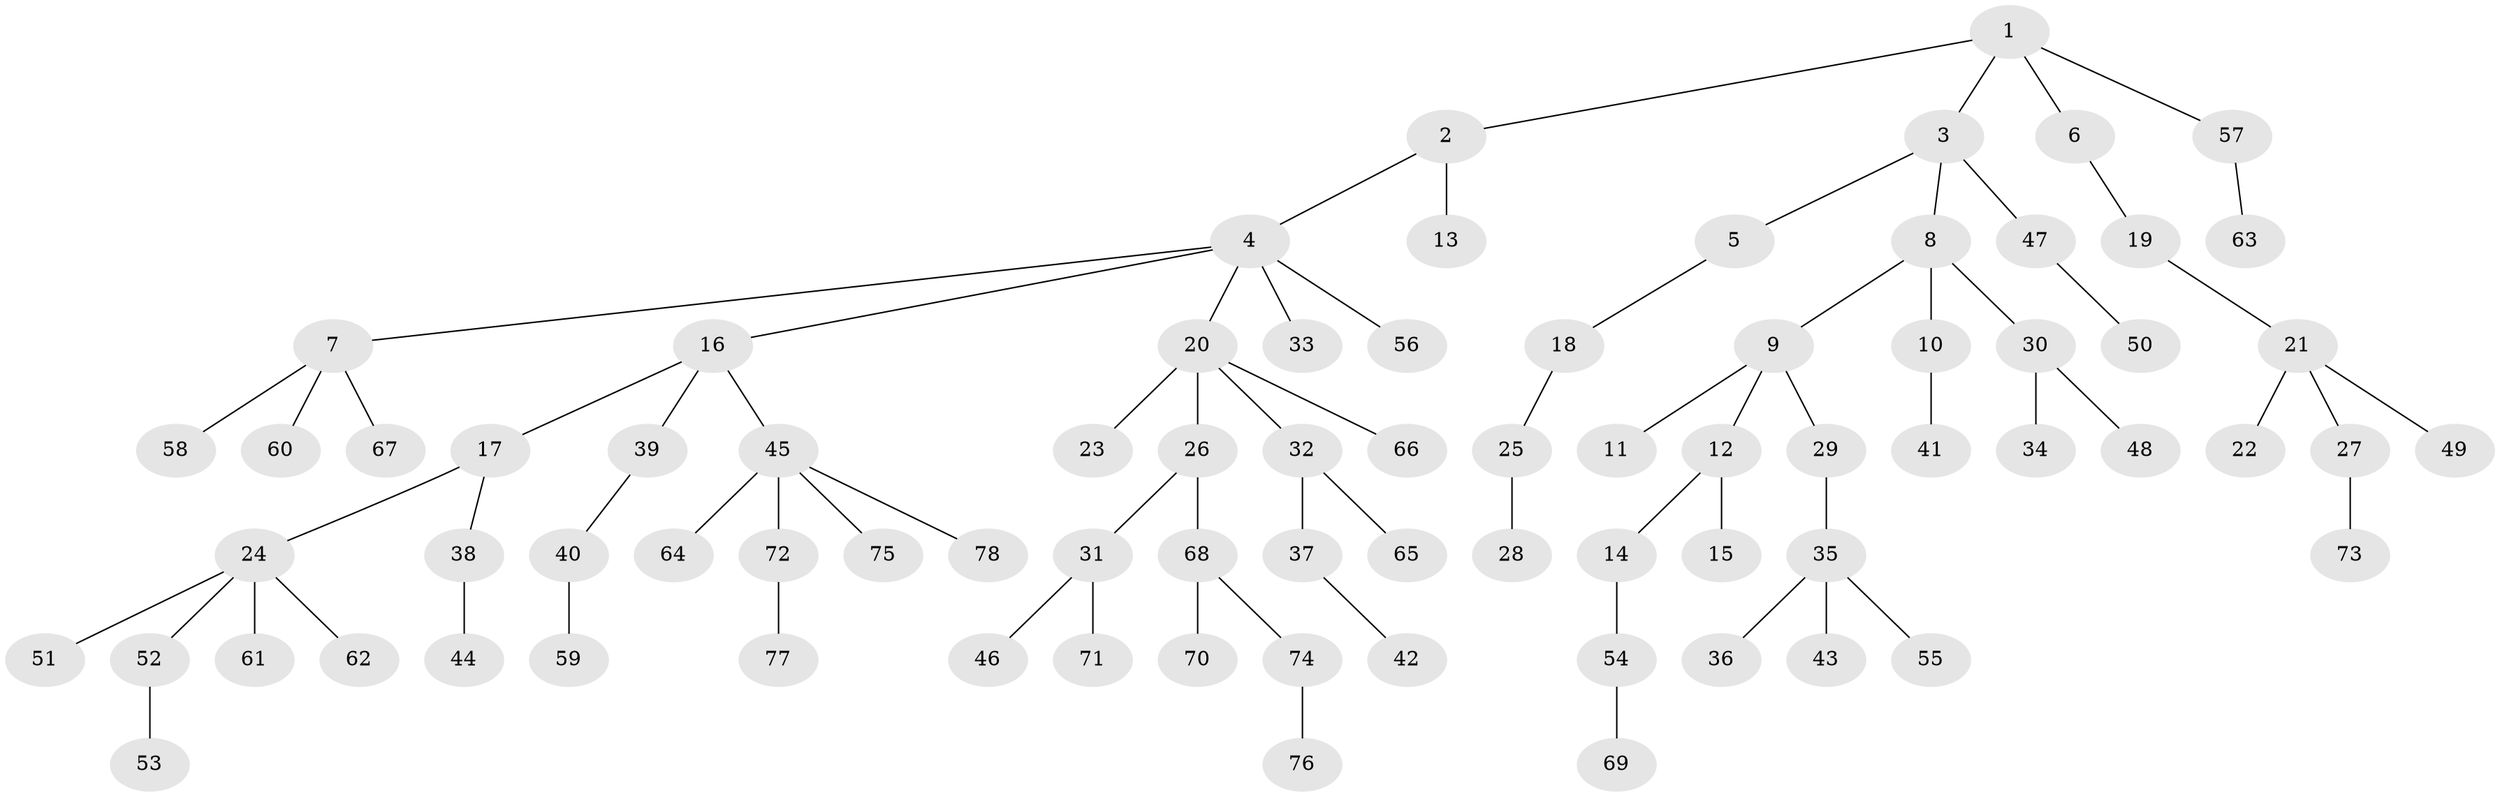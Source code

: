 // coarse degree distribution, {5: 0.018518518518518517, 4: 0.14814814814814814, 6: 0.037037037037037035, 2: 0.1111111111111111, 3: 0.07407407407407407, 1: 0.6111111111111112}
// Generated by graph-tools (version 1.1) at 2025/19/03/04/25 18:19:15]
// undirected, 78 vertices, 77 edges
graph export_dot {
graph [start="1"]
  node [color=gray90,style=filled];
  1;
  2;
  3;
  4;
  5;
  6;
  7;
  8;
  9;
  10;
  11;
  12;
  13;
  14;
  15;
  16;
  17;
  18;
  19;
  20;
  21;
  22;
  23;
  24;
  25;
  26;
  27;
  28;
  29;
  30;
  31;
  32;
  33;
  34;
  35;
  36;
  37;
  38;
  39;
  40;
  41;
  42;
  43;
  44;
  45;
  46;
  47;
  48;
  49;
  50;
  51;
  52;
  53;
  54;
  55;
  56;
  57;
  58;
  59;
  60;
  61;
  62;
  63;
  64;
  65;
  66;
  67;
  68;
  69;
  70;
  71;
  72;
  73;
  74;
  75;
  76;
  77;
  78;
  1 -- 2;
  1 -- 3;
  1 -- 6;
  1 -- 57;
  2 -- 4;
  2 -- 13;
  3 -- 5;
  3 -- 8;
  3 -- 47;
  4 -- 7;
  4 -- 16;
  4 -- 20;
  4 -- 33;
  4 -- 56;
  5 -- 18;
  6 -- 19;
  7 -- 58;
  7 -- 60;
  7 -- 67;
  8 -- 9;
  8 -- 10;
  8 -- 30;
  9 -- 11;
  9 -- 12;
  9 -- 29;
  10 -- 41;
  12 -- 14;
  12 -- 15;
  14 -- 54;
  16 -- 17;
  16 -- 39;
  16 -- 45;
  17 -- 24;
  17 -- 38;
  18 -- 25;
  19 -- 21;
  20 -- 23;
  20 -- 26;
  20 -- 32;
  20 -- 66;
  21 -- 22;
  21 -- 27;
  21 -- 49;
  24 -- 51;
  24 -- 52;
  24 -- 61;
  24 -- 62;
  25 -- 28;
  26 -- 31;
  26 -- 68;
  27 -- 73;
  29 -- 35;
  30 -- 34;
  30 -- 48;
  31 -- 46;
  31 -- 71;
  32 -- 37;
  32 -- 65;
  35 -- 36;
  35 -- 43;
  35 -- 55;
  37 -- 42;
  38 -- 44;
  39 -- 40;
  40 -- 59;
  45 -- 64;
  45 -- 72;
  45 -- 75;
  45 -- 78;
  47 -- 50;
  52 -- 53;
  54 -- 69;
  57 -- 63;
  68 -- 70;
  68 -- 74;
  72 -- 77;
  74 -- 76;
}
